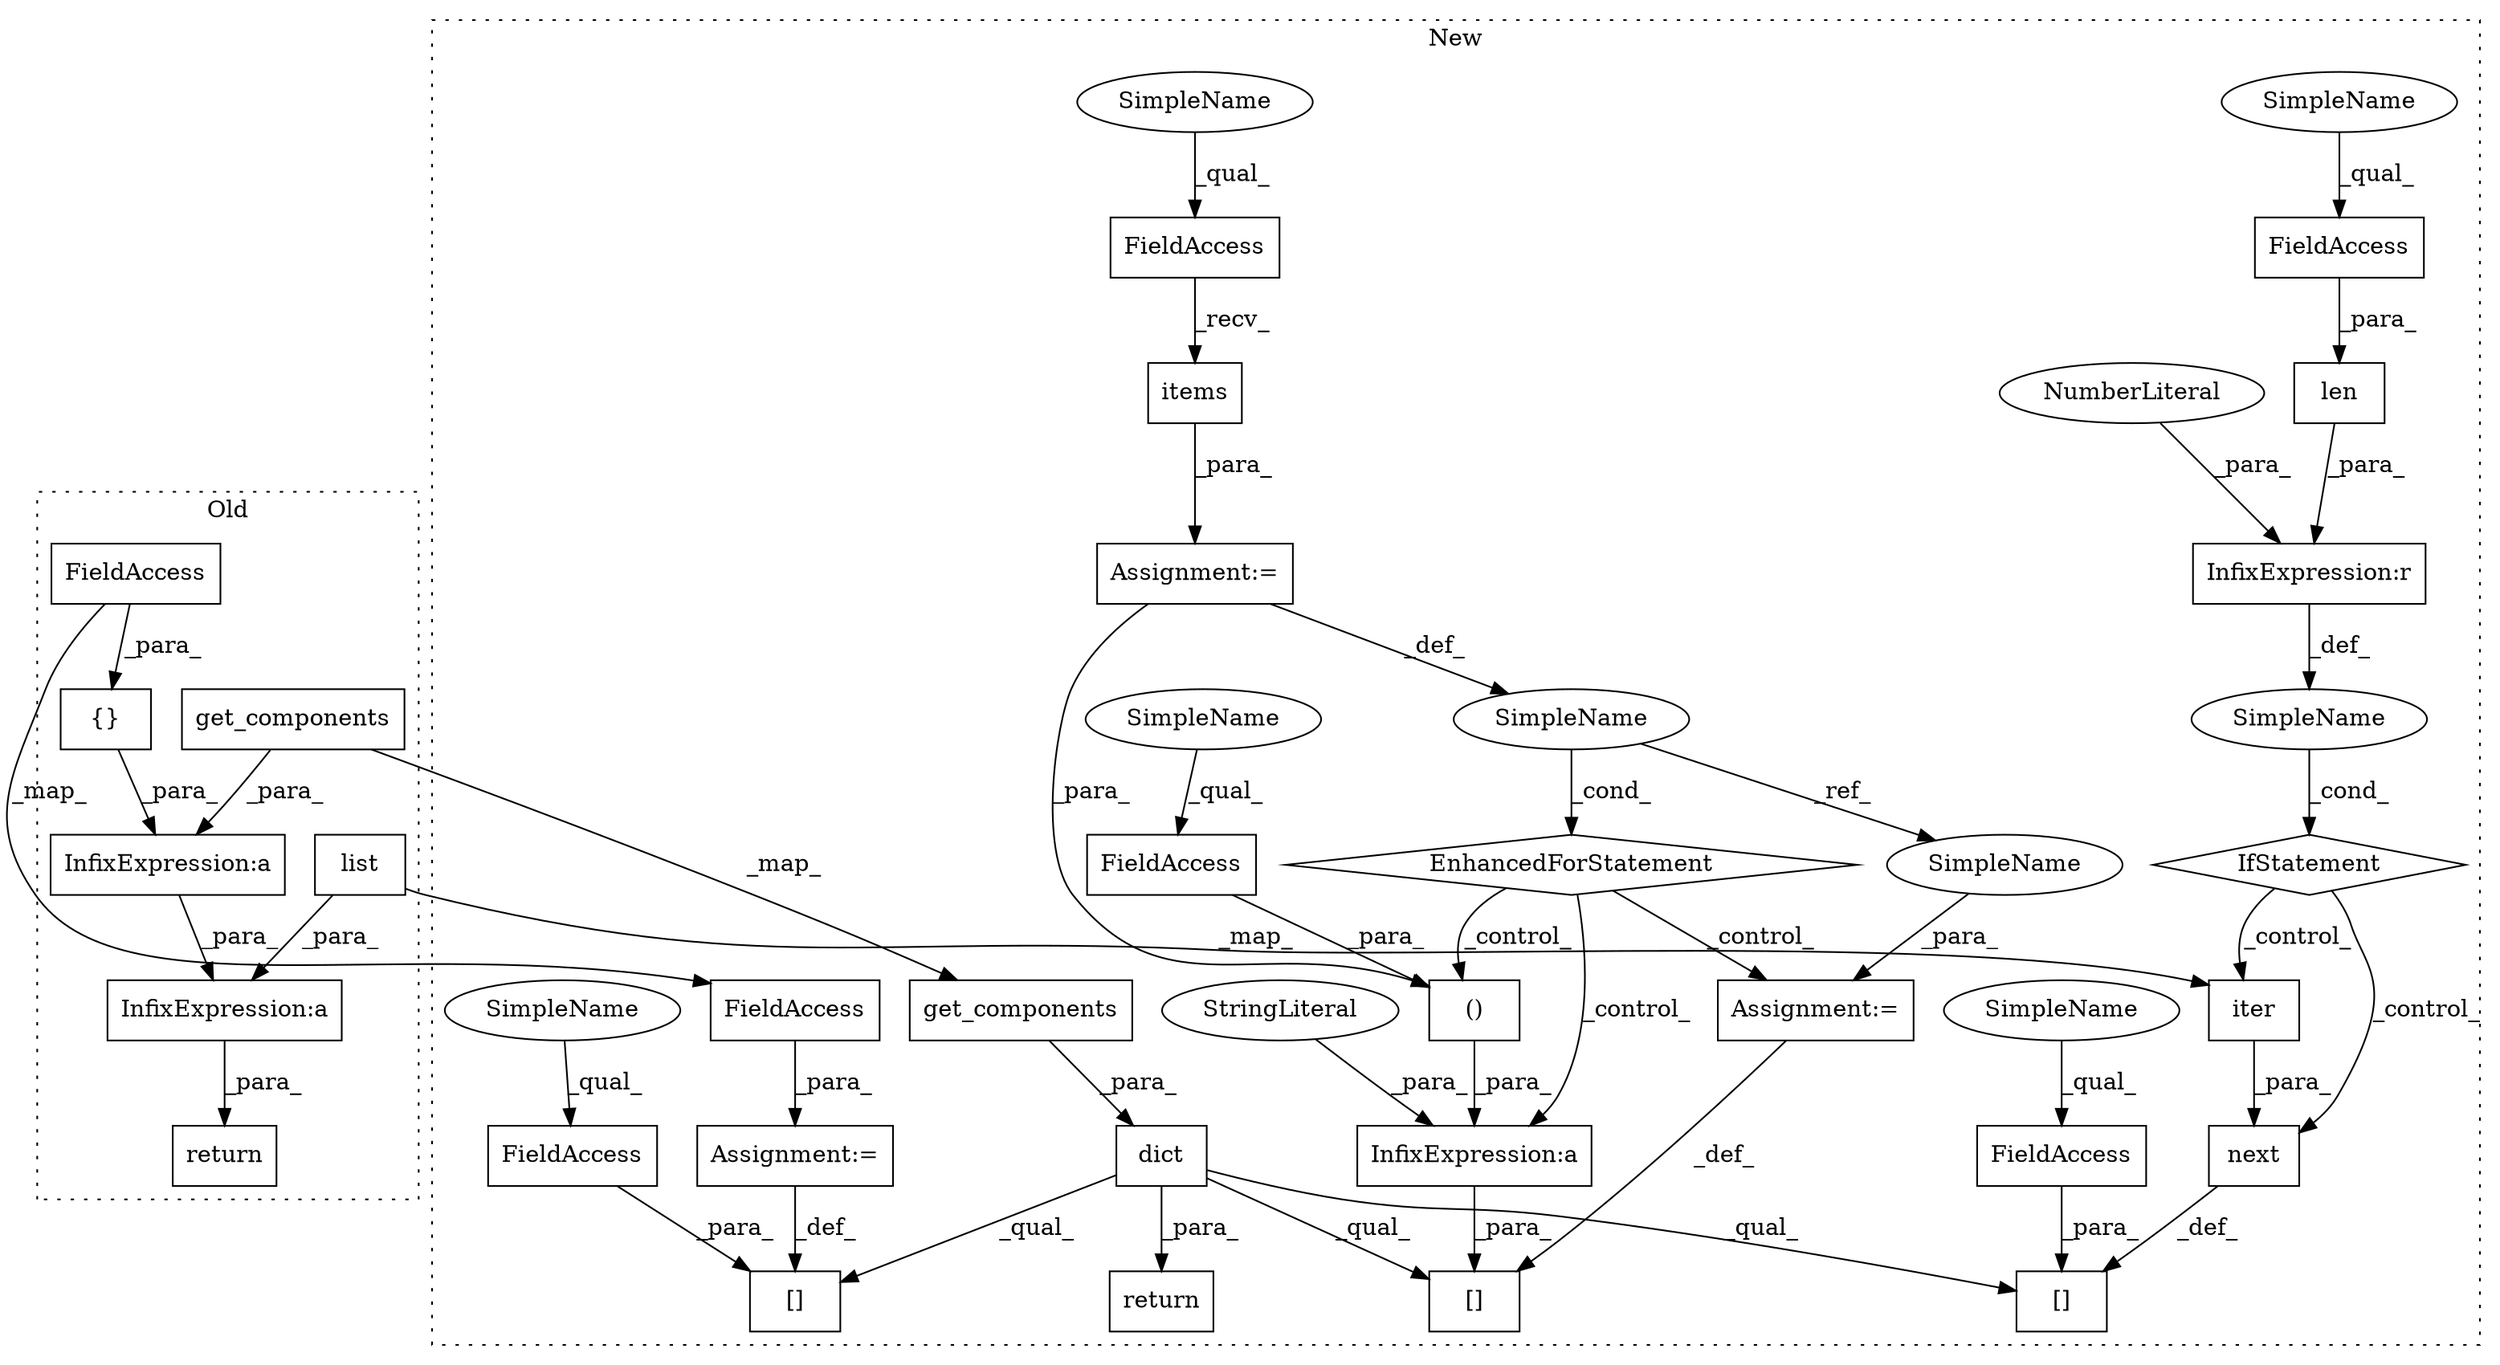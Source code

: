 digraph G {
subgraph cluster0 {
1 [label="get_components" a="32" s="9525" l="16" shape="box"];
3 [label="InfixExpression:a" a="27" s="9572" l="3" shape="box"];
4 [label="{}" a="4" s="9584,9597" l="1,1" shape="box"];
6 [label="return" a="41" s="9547" l="7" shape="box"];
7 [label="InfixExpression:a" a="27" s="9599" l="3" shape="box"];
12 [label="list" a="32" s="9602,9634" l="5,1" shape="box"];
34 [label="FieldAccess" a="22" s="9585" l="12" shape="box"];
label = "Old";
style="dotted";
}
subgraph cluster1 {
2 [label="get_components" a="32" s="9650" l="16" shape="box"];
5 [label="return" a="41" s="10112" l="7" shape="box"];
8 [label="[]" a="2" s="10012,10059" l="7,1" shape="box"];
9 [label="next" a="32" s="10061,10099" l="5,1" shape="box"];
10 [label="SimpleName" a="42" s="" l="" shape="ellipse"];
11 [label="iter" a="32" s="10066,10098" l="5,1" shape="box"];
13 [label="InfixExpression:r" a="27" s="9997" l="4" shape="box"];
14 [label="NumberLiteral" a="34" s="10001" l="1" shape="ellipse"];
15 [label="[]" a="2" s="9858,9944" l="7,1" shape="box"];
16 [label="InfixExpression:a" a="27" s="9873" l="10" shape="box"];
17 [label="()" a="106" s="9883" l="59" shape="box"];
18 [label="[]" a="2" s="9673,9715" l="7,1" shape="box"];
19 [label="len" a="32" s="9974,9996" l="4,1" shape="box"];
20 [label="FieldAccess" a="22" s="9883" l="40" shape="box"];
21 [label="EnhancedForStatement" a="70" s="9735,9848" l="68,2" shape="diamond"];
22 [label="FieldAccess" a="22" s="10019" l="40" shape="box"];
23 [label="FieldAccess" a="22" s="9680" l="35" shape="box"];
24 [label="FieldAccess" a="22" s="9978" l="18" shape="box"];
25 [label="SimpleName" a="42" s="9807" l="12" shape="ellipse"];
26 [label="StringLiteral" a="45" s="9866" l="7" shape="ellipse"];
27 [label="FieldAccess" a="22" s="9822" l="18" shape="box"];
28 [label="IfStatement" a="25" s="9970,10002" l="4,2" shape="diamond"];
29 [label="dict" a="32" s="9615,9666" l="5,1" shape="box"];
30 [label="Assignment:=" a="7" s="9735,9848" l="68,2" shape="box"];
31 [label="Assignment:=" a="7" s="9945" l="1" shape="box"];
32 [label="Assignment:=" a="7" s="9716" l="1" shape="box"];
33 [label="items" a="32" s="9841" l="7" shape="box"];
35 [label="FieldAccess" a="22" s="9717" l="12" shape="box"];
36 [label="SimpleName" a="42" s="9680" l="17" shape="ellipse"];
37 [label="SimpleName" a="42" s="10019" l="17" shape="ellipse"];
38 [label="SimpleName" a="42" s="9883" l="17" shape="ellipse"];
39 [label="SimpleName" a="42" s="9946" l="12" shape="ellipse"];
40 [label="SimpleName" a="42" s="9978" l="4" shape="ellipse"];
41 [label="SimpleName" a="42" s="9822" l="4" shape="ellipse"];
label = "New";
style="dotted";
}
1 -> 2 [label="_map_"];
1 -> 3 [label="_para_"];
2 -> 29 [label="_para_"];
3 -> 7 [label="_para_"];
4 -> 3 [label="_para_"];
7 -> 6 [label="_para_"];
9 -> 8 [label="_def_"];
10 -> 28 [label="_cond_"];
11 -> 9 [label="_para_"];
12 -> 11 [label="_map_"];
12 -> 7 [label="_para_"];
13 -> 10 [label="_def_"];
14 -> 13 [label="_para_"];
16 -> 15 [label="_para_"];
17 -> 16 [label="_para_"];
19 -> 13 [label="_para_"];
20 -> 17 [label="_para_"];
21 -> 16 [label="_control_"];
21 -> 17 [label="_control_"];
21 -> 31 [label="_control_"];
22 -> 8 [label="_para_"];
23 -> 18 [label="_para_"];
24 -> 19 [label="_para_"];
25 -> 21 [label="_cond_"];
25 -> 39 [label="_ref_"];
26 -> 16 [label="_para_"];
27 -> 33 [label="_recv_"];
28 -> 9 [label="_control_"];
28 -> 11 [label="_control_"];
29 -> 8 [label="_qual_"];
29 -> 18 [label="_qual_"];
29 -> 15 [label="_qual_"];
29 -> 5 [label="_para_"];
30 -> 17 [label="_para_"];
30 -> 25 [label="_def_"];
31 -> 15 [label="_def_"];
32 -> 18 [label="_def_"];
33 -> 30 [label="_para_"];
34 -> 4 [label="_para_"];
34 -> 35 [label="_map_"];
35 -> 32 [label="_para_"];
36 -> 23 [label="_qual_"];
37 -> 22 [label="_qual_"];
38 -> 20 [label="_qual_"];
39 -> 31 [label="_para_"];
40 -> 24 [label="_qual_"];
41 -> 27 [label="_qual_"];
}